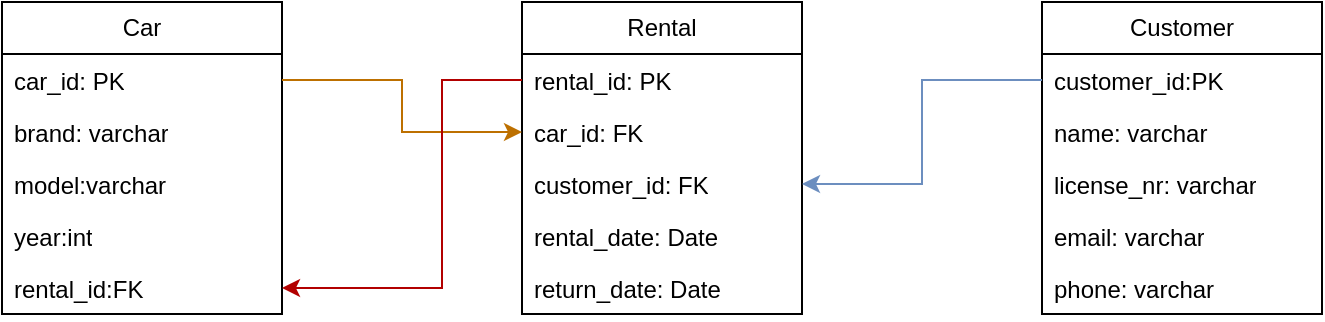 <mxfile version="24.7.8">
  <diagram name="Page-1" id="YWKyp19YvZlOj4Qca7A4">
    <mxGraphModel dx="587" dy="425" grid="1" gridSize="10" guides="1" tooltips="1" connect="1" arrows="1" fold="1" page="1" pageScale="1" pageWidth="850" pageHeight="1100" math="0" shadow="0">
      <root>
        <mxCell id="0" />
        <mxCell id="1" parent="0" />
        <mxCell id="wapx4L4nucmh9SYXNZ0U-38" value="Car" style="swimlane;fontStyle=0;childLayout=stackLayout;horizontal=1;startSize=26;fillColor=none;horizontalStack=0;resizeParent=1;resizeParentMax=0;resizeLast=0;collapsible=1;marginBottom=0;whiteSpace=wrap;html=1;" vertex="1" parent="1">
          <mxGeometry x="180" y="190" width="140" height="156" as="geometry" />
        </mxCell>
        <mxCell id="wapx4L4nucmh9SYXNZ0U-39" value="car_id: PK" style="text;strokeColor=none;fillColor=none;align=left;verticalAlign=top;spacingLeft=4;spacingRight=4;overflow=hidden;rotatable=0;points=[[0,0.5],[1,0.5]];portConstraint=eastwest;whiteSpace=wrap;html=1;" vertex="1" parent="wapx4L4nucmh9SYXNZ0U-38">
          <mxGeometry y="26" width="140" height="26" as="geometry" />
        </mxCell>
        <mxCell id="wapx4L4nucmh9SYXNZ0U-40" value="brand: varchar" style="text;strokeColor=none;fillColor=none;align=left;verticalAlign=top;spacingLeft=4;spacingRight=4;overflow=hidden;rotatable=0;points=[[0,0.5],[1,0.5]];portConstraint=eastwest;whiteSpace=wrap;html=1;" vertex="1" parent="wapx4L4nucmh9SYXNZ0U-38">
          <mxGeometry y="52" width="140" height="26" as="geometry" />
        </mxCell>
        <mxCell id="wapx4L4nucmh9SYXNZ0U-41" value="model:varchar" style="text;strokeColor=none;fillColor=none;align=left;verticalAlign=top;spacingLeft=4;spacingRight=4;overflow=hidden;rotatable=0;points=[[0,0.5],[1,0.5]];portConstraint=eastwest;whiteSpace=wrap;html=1;" vertex="1" parent="wapx4L4nucmh9SYXNZ0U-38">
          <mxGeometry y="78" width="140" height="26" as="geometry" />
        </mxCell>
        <mxCell id="wapx4L4nucmh9SYXNZ0U-42" value="year:int" style="text;strokeColor=none;fillColor=none;align=left;verticalAlign=top;spacingLeft=4;spacingRight=4;overflow=hidden;rotatable=0;points=[[0,0.5],[1,0.5]];portConstraint=eastwest;whiteSpace=wrap;html=1;" vertex="1" parent="wapx4L4nucmh9SYXNZ0U-38">
          <mxGeometry y="104" width="140" height="26" as="geometry" />
        </mxCell>
        <mxCell id="wapx4L4nucmh9SYXNZ0U-43" value="rental_id:FK" style="text;strokeColor=none;fillColor=none;align=left;verticalAlign=top;spacingLeft=4;spacingRight=4;overflow=hidden;rotatable=0;points=[[0,0.5],[1,0.5]];portConstraint=eastwest;whiteSpace=wrap;html=1;" vertex="1" parent="wapx4L4nucmh9SYXNZ0U-38">
          <mxGeometry y="130" width="140" height="26" as="geometry" />
        </mxCell>
        <mxCell id="wapx4L4nucmh9SYXNZ0U-44" value="Rental" style="swimlane;fontStyle=0;childLayout=stackLayout;horizontal=1;startSize=26;fillColor=none;horizontalStack=0;resizeParent=1;resizeParentMax=0;resizeLast=0;collapsible=1;marginBottom=0;whiteSpace=wrap;html=1;" vertex="1" parent="1">
          <mxGeometry x="440" y="190" width="140" height="156" as="geometry" />
        </mxCell>
        <mxCell id="wapx4L4nucmh9SYXNZ0U-45" value="rental_id: PK" style="text;strokeColor=none;fillColor=none;align=left;verticalAlign=top;spacingLeft=4;spacingRight=4;overflow=hidden;rotatable=0;points=[[0,0.5],[1,0.5]];portConstraint=eastwest;whiteSpace=wrap;html=1;" vertex="1" parent="wapx4L4nucmh9SYXNZ0U-44">
          <mxGeometry y="26" width="140" height="26" as="geometry" />
        </mxCell>
        <mxCell id="wapx4L4nucmh9SYXNZ0U-46" value="car_id: FK" style="text;strokeColor=none;fillColor=none;align=left;verticalAlign=top;spacingLeft=4;spacingRight=4;overflow=hidden;rotatable=0;points=[[0,0.5],[1,0.5]];portConstraint=eastwest;whiteSpace=wrap;html=1;" vertex="1" parent="wapx4L4nucmh9SYXNZ0U-44">
          <mxGeometry y="52" width="140" height="26" as="geometry" />
        </mxCell>
        <mxCell id="wapx4L4nucmh9SYXNZ0U-47" value="customer_id: FK" style="text;strokeColor=none;fillColor=none;align=left;verticalAlign=top;spacingLeft=4;spacingRight=4;overflow=hidden;rotatable=0;points=[[0,0.5],[1,0.5]];portConstraint=eastwest;whiteSpace=wrap;html=1;" vertex="1" parent="wapx4L4nucmh9SYXNZ0U-44">
          <mxGeometry y="78" width="140" height="26" as="geometry" />
        </mxCell>
        <mxCell id="wapx4L4nucmh9SYXNZ0U-48" value="rental_date: Date" style="text;strokeColor=none;fillColor=none;align=left;verticalAlign=top;spacingLeft=4;spacingRight=4;overflow=hidden;rotatable=0;points=[[0,0.5],[1,0.5]];portConstraint=eastwest;whiteSpace=wrap;html=1;" vertex="1" parent="wapx4L4nucmh9SYXNZ0U-44">
          <mxGeometry y="104" width="140" height="26" as="geometry" />
        </mxCell>
        <mxCell id="wapx4L4nucmh9SYXNZ0U-49" value="return_date: Date" style="text;strokeColor=none;fillColor=none;align=left;verticalAlign=top;spacingLeft=4;spacingRight=4;overflow=hidden;rotatable=0;points=[[0,0.5],[1,0.5]];portConstraint=eastwest;whiteSpace=wrap;html=1;" vertex="1" parent="wapx4L4nucmh9SYXNZ0U-44">
          <mxGeometry y="130" width="140" height="26" as="geometry" />
        </mxCell>
        <mxCell id="wapx4L4nucmh9SYXNZ0U-50" value="Customer" style="swimlane;fontStyle=0;childLayout=stackLayout;horizontal=1;startSize=26;fillColor=none;horizontalStack=0;resizeParent=1;resizeParentMax=0;resizeLast=0;collapsible=1;marginBottom=0;whiteSpace=wrap;html=1;" vertex="1" parent="1">
          <mxGeometry x="700" y="190" width="140" height="156" as="geometry" />
        </mxCell>
        <mxCell id="wapx4L4nucmh9SYXNZ0U-51" value="customer_id:PK" style="text;strokeColor=none;fillColor=none;align=left;verticalAlign=top;spacingLeft=4;spacingRight=4;overflow=hidden;rotatable=0;points=[[0,0.5],[1,0.5]];portConstraint=eastwest;whiteSpace=wrap;html=1;" vertex="1" parent="wapx4L4nucmh9SYXNZ0U-50">
          <mxGeometry y="26" width="140" height="26" as="geometry" />
        </mxCell>
        <mxCell id="wapx4L4nucmh9SYXNZ0U-52" value="name: varchar" style="text;strokeColor=none;fillColor=none;align=left;verticalAlign=top;spacingLeft=4;spacingRight=4;overflow=hidden;rotatable=0;points=[[0,0.5],[1,0.5]];portConstraint=eastwest;whiteSpace=wrap;html=1;" vertex="1" parent="wapx4L4nucmh9SYXNZ0U-50">
          <mxGeometry y="52" width="140" height="26" as="geometry" />
        </mxCell>
        <mxCell id="wapx4L4nucmh9SYXNZ0U-53" value="license_nr: varchar" style="text;strokeColor=none;fillColor=none;align=left;verticalAlign=top;spacingLeft=4;spacingRight=4;overflow=hidden;rotatable=0;points=[[0,0.5],[1,0.5]];portConstraint=eastwest;whiteSpace=wrap;html=1;" vertex="1" parent="wapx4L4nucmh9SYXNZ0U-50">
          <mxGeometry y="78" width="140" height="26" as="geometry" />
        </mxCell>
        <mxCell id="wapx4L4nucmh9SYXNZ0U-54" value="email: varchar" style="text;strokeColor=none;fillColor=none;align=left;verticalAlign=top;spacingLeft=4;spacingRight=4;overflow=hidden;rotatable=0;points=[[0,0.5],[1,0.5]];portConstraint=eastwest;whiteSpace=wrap;html=1;" vertex="1" parent="wapx4L4nucmh9SYXNZ0U-50">
          <mxGeometry y="104" width="140" height="26" as="geometry" />
        </mxCell>
        <mxCell id="wapx4L4nucmh9SYXNZ0U-55" value="phone: varchar" style="text;strokeColor=none;fillColor=none;align=left;verticalAlign=top;spacingLeft=4;spacingRight=4;overflow=hidden;rotatable=0;points=[[0,0.5],[1,0.5]];portConstraint=eastwest;whiteSpace=wrap;html=1;" vertex="1" parent="wapx4L4nucmh9SYXNZ0U-50">
          <mxGeometry y="130" width="140" height="26" as="geometry" />
        </mxCell>
        <mxCell id="wapx4L4nucmh9SYXNZ0U-56" style="edgeStyle=orthogonalEdgeStyle;rounded=0;orthogonalLoop=1;jettySize=auto;html=1;exitX=1;exitY=0.5;exitDx=0;exitDy=0;entryX=0;entryY=0.5;entryDx=0;entryDy=0;fillColor=#f0a30a;strokeColor=#BD7000;" edge="1" parent="1" source="wapx4L4nucmh9SYXNZ0U-39" target="wapx4L4nucmh9SYXNZ0U-46">
          <mxGeometry relative="1" as="geometry" />
        </mxCell>
        <mxCell id="wapx4L4nucmh9SYXNZ0U-59" style="edgeStyle=orthogonalEdgeStyle;rounded=0;orthogonalLoop=1;jettySize=auto;html=1;exitX=0;exitY=0.5;exitDx=0;exitDy=0;fillColor=#e51400;strokeColor=#B20000;" edge="1" parent="1" source="wapx4L4nucmh9SYXNZ0U-45" target="wapx4L4nucmh9SYXNZ0U-43">
          <mxGeometry relative="1" as="geometry">
            <Array as="points">
              <mxPoint x="400" y="229" />
              <mxPoint x="400" y="333" />
            </Array>
          </mxGeometry>
        </mxCell>
        <mxCell id="wapx4L4nucmh9SYXNZ0U-60" style="edgeStyle=orthogonalEdgeStyle;rounded=0;orthogonalLoop=1;jettySize=auto;html=1;exitX=0;exitY=0.5;exitDx=0;exitDy=0;entryX=1;entryY=0.5;entryDx=0;entryDy=0;fillColor=#dae8fc;strokeColor=#6c8ebf;" edge="1" parent="1" source="wapx4L4nucmh9SYXNZ0U-51" target="wapx4L4nucmh9SYXNZ0U-47">
          <mxGeometry relative="1" as="geometry" />
        </mxCell>
      </root>
    </mxGraphModel>
  </diagram>
</mxfile>
